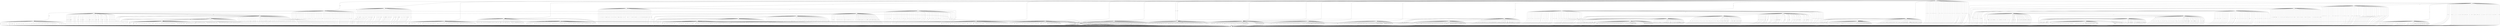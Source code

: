 digraph {
    0 [ label = "j" ]
    1 [ label = "C" ]
    2 [ label = "l" ]
    3 [ label = "`" ]
    4 [ label = "_" ]
    5 [ label = "b" ]
    6 [ label = "a" ]
    7 [ label = "B" ]
    8 [peripheries=2,  label = "A" ]
    9 [ label = "M" ]
    10 [ label = "S" ]
    11 [ label = "d" ]
    12 [ label = "T" ]
    13 [ label = "U" ]
    14 [ label = "V" ]
    15 [ label = "K" ]
    16 [ label = "J" ]
    17 [ label = "D" ]
    18 [ label = "\\" ]
    19 [ label = "[" ]
    20 [ label = "R" ]
    21 [ label = "h" ]
    22 [ label = "i" ]
    23 [ label = "E" ]
    24 [ label = "c" ]
    25 [ label = "G" ]
    26 [ label = "F" ]
    27 [ label = "^" ]
    28 [ label = "P" ]
    29 [ label = "Q" ]
    30 [ label = "H" ]
    31 [ label = "Z" ]
    32 [ label = "g" ]
    33 [ label = "e" ]
    34 [ label = "L" ]
    35 [ label = "I" ]
    36 [ label = "f" ]
    37 [ label = "Y" ]
    38 [ label = "]" ]
    39 [ label = "k" ]
    40 [ label = "X" ]
    41 [ label = "W" ]
    42 [ label = "O" ]
    43 [ label = "N" ]
    0 -> 1 [ label = "0-9" ]
    0 -> 2 [ label = "12" ]
    0 -> 2 [ label = "u" ]
    0 -> 2 [ label = "17" ]
    0 -> 2 [ label = "a-z" ]
    0 -> 2 [ label = "s" ]
    0 -> 2 [ label = "=" ]
    0 -> 2 [ label = "2" ]
    0 -> 2 [ label = "(" ]
    0 -> 2 [ label = "g" ]
    0 -> 2 [ label = "i" ]
    0 -> 2 [ label = " " ]
    0 -> 2 [ label = "{" ]
    0 -> 2 [ label = "M" ]
    0 -> 2 [ label = ";" ]
    0 -> 2 [ label = "6" ]
    0 -> 2 [ label = "h" ]
    0 -> 2 [ label = "5" ]
    0 -> 2 [ label = "f" ]
    0 -> 2 [ label = "11" ]
    0 -> 2 [ label = "16" ]
    0 -> 2 [ label = "1" ]
    0 -> 2 [ label = "}" ]
    0 -> 2 [ label = "3" ]
    0 -> 2 [ label = "." ]
    0 -> 2 [ label = "/" ]
    0 -> 2 [ label = "t" ]
    0 -> 2 [ label = "9" ]
    0 -> 2 [ label = "E" ]
    0 -> 2 [ label = "\l" ]
    0 -> 2 [ label = "A-Z" ]
    0 -> 2 [ label = "l" ]
    0 -> 2 [ label = "-" ]
    0 -> 2 [ label = "13" ]
    0 -> 2 [ label = "n" ]
    0 -> 2 [ label = ")" ]
    0 -> 2 [ label = "r" ]
    0 -> 2 [ label = "7" ]
    0 -> 2 [ label = "8" ]
    0 -> 2 [ label = "	" ]
    0 -> 2 [ label = "4" ]
    0 -> 2 [ label = "14" ]
    0 -> 2 [ label = "15" ]
    0 -> 2 [ label = "o" ]
    0 -> 2 [ label = "w" ]
    0 -> 2 [ label = "_" ]
    0 -> 2 [ label = "e" ]
    0 -> 2 [ label = "0" ]
    0 -> 2 [ label = "\"" ]
    0 -> 2 [ label = "10" ]
    1 -> 2 [ label = "o" ]
    1 -> 2 [ label = ")" ]
    1 -> 2 [ label = "2" ]
    1 -> 2 [ label = "\l" ]
    1 -> 2 [ label = "s" ]
    1 -> 2 [ label = "7" ]
    1 -> 2 [ label = "w" ]
    1 -> 2 [ label = "15" ]
    1 -> 2 [ label = "16" ]
    1 -> 2 [ label = "11" ]
    1 -> 2 [ label = "." ]
    1 -> 2 [ label = "t" ]
    1 -> 2 [ label = "i" ]
    1 -> 2 [ label = "/" ]
    1 -> 2 [ label = "8" ]
    1 -> 2 [ label = "\"" ]
    1 -> 2 [ label = "17" ]
    1 -> 2 [ label = "e" ]
    1 -> 2 [ label = "6" ]
    1 -> 2 [ label = "M" ]
    1 -> 2 [ label = "}" ]
    1 -> 2 [ label = "n" ]
    1 -> 2 [ label = "f" ]
    1 -> 2 [ label = "{" ]
    1 -> 2 [ label = "r" ]
    1 -> 2 [ label = "l" ]
    1 -> 2 [ label = "0" ]
    1 -> 2 [ label = "1" ]
    1 -> 2 [ label = "12" ]
    1 -> 2 [ label = "h" ]
    1 -> 2 [ label = "g" ]
    1 -> 2 [ label = "	" ]
    1 -> 2 [ label = "=" ]
    1 -> 2 [ label = "a-z" ]
    1 -> 2 [ label = "10" ]
    1 -> 2 [ label = "_" ]
    1 -> 2 [ label = "E" ]
    1 -> 2 [ label = ";" ]
    1 -> 2 [ label = "A-Z" ]
    1 -> 2 [ label = "14" ]
    1 -> 8 [ label = "3" ]
    1 -> 2 [ label = "u" ]
    1 -> 2 [ label = "5" ]
    1 -> 2 [ label = "(" ]
    1 -> 1 [ label = "0-9" ]
    1 -> 2 [ label = "-" ]
    1 -> 2 [ label = "13" ]
    1 -> 2 [ label = "9" ]
    1 -> 2 [ label = " " ]
    1 -> 2 [ label = "4" ]
    3 -> 2 [ label = "f" ]
    3 -> 2 [ label = "17" ]
    3 -> 2 [ label = "15" ]
    3 -> 2 [ label = "0" ]
    3 -> 2 [ label = "16" ]
    3 -> 2 [ label = " " ]
    3 -> 2 [ label = ")" ]
    3 -> 2 [ label = "g" ]
    3 -> 2 [ label = "s" ]
    3 -> 2 [ label = "-" ]
    3 -> 2 [ label = "	" ]
    3 -> 2 [ label = ";" ]
    3 -> 2 [ label = "1" ]
    3 -> 2 [ label = "M" ]
    3 -> 2 [ label = "\l" ]
    3 -> 2 [ label = "0-9" ]
    3 -> 2 [ label = "11" ]
    3 -> 2 [ label = "t" ]
    3 -> 2 [ label = "o" ]
    3 -> 2 [ label = "n" ]
    3 -> 2 [ label = "12" ]
    3 -> 2 [ label = "4" ]
    3 -> 2 [ label = "=" ]
    3 -> 2 [ label = "/" ]
    3 -> 2 [ label = "l" ]
    3 -> 2 [ label = "A-Z" ]
    3 -> 2 [ label = "i" ]
    3 -> 4 [ label = "r" ]
    3 -> 2 [ label = "_" ]
    3 -> 2 [ label = "\"" ]
    3 -> 2 [ label = "a-z" ]
    3 -> 2 [ label = "e" ]
    3 -> 2 [ label = "5" ]
    3 -> 2 [ label = "10" ]
    3 -> 2 [ label = "E" ]
    3 -> 2 [ label = "}" ]
    3 -> 2 [ label = "w" ]
    3 -> 2 [ label = "14" ]
    3 -> 2 [ label = "u" ]
    3 -> 2 [ label = "{" ]
    3 -> 2 [ label = "3" ]
    3 -> 2 [ label = "2" ]
    3 -> 2 [ label = "6" ]
    3 -> 2 [ label = "h" ]
    3 -> 2 [ label = "9" ]
    3 -> 2 [ label = "(" ]
    3 -> 2 [ label = "7" ]
    3 -> 2 [ label = "13" ]
    3 -> 2 [ label = "8" ]
    3 -> 2 [ label = "." ]
    4 -> 2 [ label = "A-Z" ]
    4 -> 2 [ label = "}" ]
    4 -> 2 [ label = "/" ]
    4 -> 2 [ label = "8" ]
    4 -> 2 [ label = "l" ]
    4 -> 2 [ label = "10" ]
    4 -> 2 [ label = "16" ]
    4 -> 2 [ label = "u" ]
    4 -> 2 [ label = " " ]
    4 -> 2 [ label = "6" ]
    4 -> 2 [ label = "." ]
    4 -> 2 [ label = "11" ]
    4 -> 27 [ label = "e" ]
    4 -> 2 [ label = "13" ]
    4 -> 2 [ label = "9" ]
    4 -> 2 [ label = "i" ]
    4 -> 2 [ label = "w" ]
    4 -> 2 [ label = "3" ]
    4 -> 2 [ label = "E" ]
    4 -> 2 [ label = "\"" ]
    4 -> 2 [ label = "0" ]
    4 -> 2 [ label = "f" ]
    4 -> 2 [ label = ")" ]
    4 -> 2 [ label = "t" ]
    4 -> 2 [ label = "1" ]
    4 -> 2 [ label = "7" ]
    4 -> 2 [ label = "=" ]
    4 -> 2 [ label = "_" ]
    4 -> 2 [ label = "12" ]
    4 -> 2 [ label = "{" ]
    4 -> 2 [ label = "5" ]
    4 -> 2 [ label = "2" ]
    4 -> 2 [ label = "(" ]
    4 -> 2 [ label = "a-z" ]
    4 -> 2 [ label = "h" ]
    4 -> 2 [ label = "s" ]
    4 -> 2 [ label = "M" ]
    4 -> 2 [ label = "n" ]
    4 -> 2 [ label = "0-9" ]
    4 -> 2 [ label = "g" ]
    4 -> 2 [ label = "o" ]
    4 -> 2 [ label = "14" ]
    4 -> 2 [ label = "15" ]
    4 -> 2 [ label = "r" ]
    4 -> 2 [ label = "17" ]
    4 -> 2 [ label = "-" ]
    4 -> 2 [ label = ";" ]
    4 -> 2 [ label = "4" ]
    4 -> 2 [ label = "\l" ]
    4 -> 2 [ label = "	" ]
    5 -> 2 [ label = "g" ]
    5 -> 2 [ label = "E" ]
    5 -> 2 [ label = "3" ]
    5 -> 2 [ label = "{" ]
    5 -> 2 [ label = "." ]
    5 -> 2 [ label = "u" ]
    5 -> 2 [ label = "\"" ]
    5 -> 2 [ label = "\l" ]
    5 -> 2 [ label = "5" ]
    5 -> 2 [ label = "2" ]
    5 -> 2 [ label = "13" ]
    5 -> 2 [ label = "9" ]
    5 -> 2 [ label = "17" ]
    5 -> 2 [ label = "7" ]
    5 -> 2 [ label = ")" ]
    5 -> 2 [ label = "}" ]
    5 -> 2 [ label = "10" ]
    5 -> 2 [ label = "0" ]
    5 -> 2 [ label = "r" ]
    5 -> 2 [ label = "M" ]
    5 -> 2 [ label = "-" ]
    5 -> 2 [ label = "_" ]
    5 -> 2 [ label = "a-z" ]
    5 -> 2 [ label = "e" ]
    5 -> 2 [ label = "6" ]
    5 -> 2 [ label = "0-9" ]
    5 -> 2 [ label = "f" ]
    5 -> 2 [ label = "16" ]
    5 -> 2 [ label = "	" ]
    5 -> 2 [ label = "=" ]
    5 -> 2 [ label = " " ]
    5 -> 2 [ label = "/" ]
    5 -> 2 [ label = "14" ]
    5 -> 2 [ label = "w" ]
    5 -> 6 [ label = "n" ]
    5 -> 2 [ label = "o" ]
    5 -> 2 [ label = "t" ]
    5 -> 2 [ label = "12" ]
    5 -> 2 [ label = "15" ]
    5 -> 2 [ label = ";" ]
    5 -> 2 [ label = "11" ]
    5 -> 2 [ label = "A-Z" ]
    5 -> 2 [ label = "i" ]
    5 -> 2 [ label = "h" ]
    5 -> 2 [ label = "s" ]
    5 -> 2 [ label = "8" ]
    5 -> 2 [ label = "l" ]
    5 -> 2 [ label = "(" ]
    5 -> 2 [ label = "4" ]
    5 -> 2 [ label = "1" ]
    6 -> 2 [ label = "/" ]
    6 -> 2 [ label = "1" ]
    6 -> 2 [ label = "h" ]
    6 -> 2 [ label = "0-9" ]
    6 -> 2 [ label = "f" ]
    6 -> 2 [ label = "A-Z" ]
    6 -> 2 [ label = "." ]
    6 -> 2 [ label = "{" ]
    6 -> 2 [ label = "-" ]
    6 -> 2 [ label = "4" ]
    6 -> 2 [ label = "5" ]
    6 -> 2 [ label = "u" ]
    6 -> 2 [ label = "11" ]
    6 -> 2 [ label = "t" ]
    6 -> 2 [ label = "14" ]
    6 -> 2 [ label = "9" ]
    6 -> 2 [ label = "=" ]
    6 -> 2 [ label = "}" ]
    6 -> 2 [ label = "e" ]
    6 -> 2 [ label = "2" ]
    6 -> 2 [ label = "i" ]
    6 -> 2 [ label = "15" ]
    6 -> 2 [ label = "r" ]
    6 -> 2 [ label = "\"" ]
    6 -> 2 [ label = "12" ]
    6 -> 2 [ label = "l" ]
    6 -> 2 [ label = "s" ]
    6 -> 2 [ label = "n" ]
    6 -> 2 [ label = "E" ]
    6 -> 2 [ label = " " ]
    6 -> 2 [ label = "7" ]
    6 -> 2 [ label = "13" ]
    6 -> 2 [ label = "(" ]
    6 -> 2 [ label = ")" ]
    6 -> 2 [ label = "17" ]
    6 -> 2 [ label = "a-z" ]
    6 -> 2 [ label = "	" ]
    6 -> 3 [ label = "o" ]
    6 -> 2 [ label = ";" ]
    6 -> 2 [ label = "0" ]
    6 -> 2 [ label = "8" ]
    6 -> 2 [ label = "g" ]
    6 -> 2 [ label = "w" ]
    6 -> 2 [ label = "M" ]
    6 -> 2 [ label = "_" ]
    6 -> 2 [ label = "16" ]
    6 -> 2 [ label = "6" ]
    6 -> 2 [ label = "\l" ]
    6 -> 2 [ label = "3" ]
    6 -> 2 [ label = "10" ]
    7 -> 2 [ label = "_" ]
    7 -> 2 [ label = "n" ]
    7 -> 2 [ label = "2" ]
    7 -> 2 [ label = "4" ]
    7 -> 2 [ label = "14" ]
    7 -> 2 [ label = "13" ]
    7 -> 2 [ label = "9" ]
    7 -> 2 [ label = "M" ]
    7 -> 2 [ label = "s" ]
    7 -> 2 [ label = "}" ]
    7 -> 2 [ label = "a-z" ]
    7 -> 2 [ label = "0" ]
    7 -> 2 [ label = "3" ]
    7 -> 2 [ label = "E" ]
    7 -> 2 [ label = "=" ]
    7 -> 8 [ label = "15" ]
    7 -> 2 [ label = "t" ]
    7 -> 2 [ label = "12" ]
    7 -> 2 [ label = "/" ]
    7 -> 2 [ label = "10" ]
    7 -> 2 [ label = "\l" ]
    7 -> 2 [ label = "f" ]
    7 -> 2 [ label = "h" ]
    7 -> 2 [ label = "7" ]
    7 -> 2 [ label = "-" ]
    7 -> 2 [ label = ";" ]
    7 -> 2 [ label = "8" ]
    7 -> 2 [ label = "(" ]
    7 -> 2 [ label = "A-Z" ]
    7 -> 2 [ label = "l" ]
    7 -> 2 [ label = "g" ]
    7 -> 2 [ label = ")" ]
    7 -> 2 [ label = "i" ]
    7 -> 2 [ label = "o" ]
    7 -> 2 [ label = "1" ]
    7 -> 2 [ label = "11" ]
    7 -> 2 [ label = "w" ]
    7 -> 2 [ label = "17" ]
    7 -> 2 [ label = "0-9" ]
    7 -> 2 [ label = "\"" ]
    7 -> 2 [ label = "16" ]
    7 -> 2 [ label = " " ]
    7 -> 2 [ label = "6" ]
    7 -> 2 [ label = "r" ]
    7 -> 2 [ label = "5" ]
    7 -> 2 [ label = "	" ]
    7 -> 2 [ label = "u" ]
    7 -> 2 [ label = "." ]
    7 -> 2 [ label = "e" ]
    7 -> 2 [ label = "{" ]
    8 -> 2 [ label = ")" ]
    8 -> 2 [ label = "4" ]
    8 -> 2 [ label = "-" ]
    8 -> 2 [ label = "1" ]
    8 -> 2 [ label = "n" ]
    8 -> 2 [ label = "\l" ]
    8 -> 2 [ label = "w" ]
    8 -> 2 [ label = "9" ]
    8 -> 2 [ label = "." ]
    8 -> 2 [ label = "i" ]
    8 -> 2 [ label = "10" ]
    8 -> 2 [ label = "11" ]
    8 -> 2 [ label = ";" ]
    8 -> 2 [ label = "_" ]
    8 -> 2 [ label = "17" ]
    8 -> 2 [ label = "0-9" ]
    8 -> 2 [ label = "14" ]
    8 -> 2 [ label = "o" ]
    8 -> 2 [ label = "=" ]
    8 -> 2 [ label = "t" ]
    8 -> 2 [ label = "5" ]
    8 -> 2 [ label = "u" ]
    8 -> 2 [ label = "6" ]
    8 -> 2 [ label = "l" ]
    8 -> 2 [ label = "E" ]
    8 -> 2 [ label = "15" ]
    8 -> 2 [ label = "0" ]
    8 -> 2 [ label = "s" ]
    8 -> 2 [ label = "r" ]
    8 -> 2 [ label = " " ]
    8 -> 2 [ label = "h" ]
    8 -> 2 [ label = "(" ]
    8 -> 2 [ label = "\"" ]
    8 -> 2 [ label = "f" ]
    8 -> 2 [ label = "7" ]
    8 -> 2 [ label = "8" ]
    8 -> 2 [ label = "/" ]
    8 -> 2 [ label = "2" ]
    8 -> 2 [ label = "g" ]
    8 -> 2 [ label = "	" ]
    8 -> 2 [ label = "{" ]
    8 -> 2 [ label = "a-z" ]
    8 -> 2 [ label = "}" ]
    8 -> 2 [ label = "M" ]
    8 -> 2 [ label = "16" ]
    8 -> 2 [ label = "e" ]
    8 -> 2 [ label = "3" ]
    8 -> 2 [ label = "12" ]
    8 -> 2 [ label = "A-Z" ]
    8 -> 2 [ label = "13" ]
    9 -> 2 [ label = "(" ]
    9 -> 2 [ label = "6" ]
    9 -> 2 [ label = "0-9" ]
    9 -> 2 [ label = "7" ]
    9 -> 2 [ label = "_" ]
    9 -> 2 [ label = "15" ]
    9 -> 2 [ label = "." ]
    9 -> 2 [ label = "/" ]
    9 -> 2 [ label = "-" ]
    9 -> 2 [ label = "E" ]
    9 -> 2 [ label = "e" ]
    9 -> 2 [ label = "\l" ]
    9 -> 2 [ label = "16" ]
    9 -> 2 [ label = "5" ]
    9 -> 2 [ label = "\"" ]
    9 -> 2 [ label = "A-Z" ]
    9 -> 2 [ label = "17" ]
    9 -> 2 [ label = "a-z" ]
    9 -> 2 [ label = "h" ]
    9 -> 2 [ label = "g" ]
    9 -> 2 [ label = "13" ]
    9 -> 2 [ label = ";" ]
    9 -> 2 [ label = "M" ]
    9 -> 2 [ label = "t" ]
    9 -> 2 [ label = "10" ]
    9 -> 2 [ label = "8" ]
    9 -> 2 [ label = "f" ]
    9 -> 2 [ label = ")" ]
    9 -> 2 [ label = "	" ]
    9 -> 2 [ label = "=" ]
    9 -> 2 [ label = "14" ]
    9 -> 2 [ label = "r" ]
    9 -> 2 [ label = "s" ]
    9 -> 2 [ label = "12" ]
    9 -> 2 [ label = "}" ]
    9 -> 2 [ label = "0" ]
    9 -> 2 [ label = "i" ]
    9 -> 8 [ label = "1" ]
    9 -> 2 [ label = "u" ]
    9 -> 2 [ label = "11" ]
    9 -> 2 [ label = "{" ]
    9 -> 2 [ label = "l" ]
    9 -> 2 [ label = " " ]
    9 -> 2 [ label = "w" ]
    9 -> 2 [ label = "9" ]
    9 -> 2 [ label = "n" ]
    9 -> 2 [ label = "3" ]
    9 -> 2 [ label = "2" ]
    9 -> 2 [ label = "4" ]
    9 -> 2 [ label = "o" ]
    10 -> 2 [ label = "\l" ]
    10 -> 2 [ label = "A-Z" ]
    10 -> 2 [ label = ")" ]
    10 -> 2 [ label = "_" ]
    10 -> 2 [ label = "0" ]
    10 -> 2 [ label = "9" ]
    10 -> 2 [ label = "l" ]
    10 -> 2 [ label = "n" ]
    10 -> 2 [ label = "=" ]
    10 -> 2 [ label = "10" ]
    10 -> 2 [ label = "0-9" ]
    10 -> 2 [ label = "2" ]
    10 -> 2 [ label = "1" ]
    10 -> 2 [ label = "13" ]
    10 -> 2 [ label = "12" ]
    10 -> 2 [ label = " " ]
    10 -> 2 [ label = "g" ]
    10 -> 2 [ label = "f" ]
    10 -> 2 [ label = "{" ]
    10 -> 2 [ label = "14" ]
    10 -> 2 [ label = "-" ]
    10 -> 2 [ label = "i" ]
    10 -> 2 [ label = "}" ]
    10 -> 8 [ label = "4" ]
    10 -> 2 [ label = "o" ]
    10 -> 2 [ label = "M" ]
    10 -> 2 [ label = "17" ]
    10 -> 2 [ label = "a-z" ]
    10 -> 2 [ label = "s" ]
    10 -> 2 [ label = "5" ]
    10 -> 2 [ label = "(" ]
    10 -> 2 [ label = "7" ]
    10 -> 2 [ label = "6" ]
    10 -> 2 [ label = "11" ]
    10 -> 2 [ label = "w" ]
    10 -> 2 [ label = "." ]
    10 -> 2 [ label = "	" ]
    10 -> 2 [ label = "3" ]
    10 -> 2 [ label = "u" ]
    10 -> 2 [ label = "8" ]
    10 -> 2 [ label = "\"" ]
    10 -> 2 [ label = "/" ]
    10 -> 2 [ label = "16" ]
    10 -> 2 [ label = "h" ]
    10 -> 2 [ label = "t" ]
    10 -> 2 [ label = "e" ]
    10 -> 2 [ label = ";" ]
    10 -> 2 [ label = "E" ]
    10 -> 2 [ label = "r" ]
    10 -> 2 [ label = "15" ]
    11 -> 2 [ label = "}" ]
    11 -> 2 [ label = "t" ]
    11 -> 2 [ label = "g" ]
    11 -> 2 [ label = "11" ]
    11 -> 2 [ label = "w" ]
    11 -> 2 [ label = "4" ]
    11 -> 2 [ label = ";" ]
    11 -> 2 [ label = "9" ]
    11 -> 2 [ label = "-" ]
    11 -> 2 [ label = "8" ]
    11 -> 2 [ label = "17" ]
    11 -> 2 [ label = "u" ]
    11 -> 2 [ label = "5" ]
    11 -> 2 [ label = "14" ]
    11 -> 2 [ label = "15" ]
    11 -> 2 [ label = "h" ]
    11 -> 2 [ label = "s" ]
    11 -> 2 [ label = "=" ]
    11 -> 11 [ label = "A-Z" ]
    11 -> 2 [ label = "0" ]
    11 -> 2 [ label = "i" ]
    11 -> 11 [ label = "a-z" ]
    11 -> 2 [ label = "10" ]
    11 -> 2 [ label = "l" ]
    11 -> 9 [ label = "\"" ]
    11 -> 2 [ label = "e" ]
    11 -> 2 [ label = "/" ]
    11 -> 2 [ label = "M" ]
    11 -> 2 [ label = "r" ]
    11 -> 2 [ label = "." ]
    11 -> 2 [ label = "6" ]
    11 -> 2 [ label = "1" ]
    11 -> 2 [ label = "12" ]
    11 -> 2 [ label = "\l" ]
    11 -> 2 [ label = "3" ]
    11 -> 2 [ label = "_" ]
    11 -> 2 [ label = ")" ]
    11 -> 2 [ label = "	" ]
    11 -> 2 [ label = "(" ]
    11 -> 2 [ label = "7" ]
    11 -> 2 [ label = "2" ]
    11 -> 2 [ label = " " ]
    11 -> 2 [ label = "13" ]
    11 -> 2 [ label = "0-9" ]
    11 -> 2 [ label = "E" ]
    11 -> 2 [ label = "o" ]
    11 -> 2 [ label = "n" ]
    11 -> 2 [ label = "f" ]
    11 -> 2 [ label = "{" ]
    11 -> 2 [ label = "16" ]
    12 -> 2 [ label = "i" ]
    12 -> 2 [ label = "." ]
    12 -> 2 [ label = "E" ]
    12 -> 2 [ label = "5" ]
    12 -> 2 [ label = " " ]
    12 -> 2 [ label = "7" ]
    12 -> 2 [ label = ")" ]
    12 -> 2 [ label = "0-9" ]
    12 -> 2 [ label = "	" ]
    12 -> 2 [ label = "4" ]
    12 -> 2 [ label = "=" ]
    12 -> 2 [ label = "s" ]
    12 -> 2 [ label = ";" ]
    12 -> 2 [ label = "3" ]
    12 -> 2 [ label = "15" ]
    12 -> 2 [ label = "0" ]
    12 -> 2 [ label = "2" ]
    12 -> 2 [ label = "r" ]
    12 -> 2 [ label = "g" ]
    12 -> 2 [ label = "/" ]
    12 -> 2 [ label = "11" ]
    12 -> 2 [ label = "10" ]
    12 -> 2 [ label = "w" ]
    12 -> 2 [ label = "l" ]
    12 -> 2 [ label = "6" ]
    12 -> 2 [ label = "f" ]
    12 -> 2 [ label = "16" ]
    12 -> 2 [ label = "17" ]
    12 -> 2 [ label = "_" ]
    12 -> 2 [ label = "h" ]
    12 -> 2 [ label = "-" ]
    12 -> 2 [ label = "e" ]
    12 -> 2 [ label = "12" ]
    12 -> 2 [ label = "\l" ]
    12 -> 2 [ label = "t" ]
    12 -> 2 [ label = "M" ]
    12 -> 2 [ label = "13" ]
    12 -> 2 [ label = "}" ]
    12 -> 2 [ label = "8" ]
    12 -> 2 [ label = "u" ]
    12 -> 2 [ label = "n" ]
    12 -> 2 [ label = "A-Z" ]
    12 -> 2 [ label = "9" ]
    12 -> 2 [ label = "1" ]
    12 -> 2 [ label = "a-z" ]
    12 -> 8 [ label = "14" ]
    12 -> 2 [ label = "\"" ]
    12 -> 2 [ label = "{" ]
    12 -> 2 [ label = "(" ]
    12 -> 2 [ label = "o" ]
    13 -> 2 [ label = "4" ]
    13 -> 2 [ label = "12" ]
    13 -> 2 [ label = "/" ]
    13 -> 2 [ label = "	" ]
    13 -> 2 [ label = "9" ]
    13 -> 2 [ label = "g" ]
    13 -> 2 [ label = "t" ]
    13 -> 2 [ label = "r" ]
    13 -> 2 [ label = "i" ]
    13 -> 2 [ label = "16" ]
    13 -> 2 [ label = "e" ]
    13 -> 2 [ label = "1" ]
    13 -> 2 [ label = "_" ]
    13 -> 2 [ label = "8" ]
    13 -> 2 [ label = "}" ]
    13 -> 2 [ label = "-" ]
    13 -> 2 [ label = "E" ]
    13 -> 2 [ label = "\l" ]
    13 -> 2 [ label = "=" ]
    13 -> 2 [ label = "0-9" ]
    13 -> 2 [ label = "f" ]
    13 -> 2 [ label = " " ]
    13 -> 2 [ label = "M" ]
    13 -> 2 [ label = ";" ]
    13 -> 2 [ label = "3" ]
    13 -> 2 [ label = "\"" ]
    13 -> 2 [ label = "{" ]
    13 -> 2 [ label = "s" ]
    13 -> 2 [ label = "n" ]
    13 -> 2 [ label = "7" ]
    13 -> 2 [ label = "A-Z" ]
    13 -> 2 [ label = "15" ]
    13 -> 2 [ label = "h" ]
    13 -> 2 [ label = "l" ]
    13 -> 2 [ label = "(" ]
    13 -> 2 [ label = "." ]
    13 -> 2 [ label = "6" ]
    13 -> 2 [ label = "a-z" ]
    13 -> 2 [ label = "13" ]
    13 -> 2 [ label = "14" ]
    13 -> 2 [ label = "o" ]
    13 -> 2 [ label = ")" ]
    13 -> 2 [ label = "5" ]
    13 -> 2 [ label = "0" ]
    13 -> 2 [ label = "u" ]
    13 -> 2 [ label = "10" ]
    13 -> 2 [ label = "w" ]
    13 -> 2 [ label = "2" ]
    13 -> 2 [ label = "17" ]
    13 -> 8 [ label = "11" ]
    14 -> 2 [ label = "n" ]
    14 -> 2 [ label = "13" ]
    14 -> 15 [ label = "}" ]
    14 -> 2 [ label = "t" ]
    14 -> 2 [ label = "17" ]
    14 -> 2 [ label = "12" ]
    14 -> 16 [ label = "A-Z" ]
    14 -> 17 [ label = " " ]
    14 -> 2 [ label = "10" ]
    14 -> 2 [ label = "g" ]
    14 -> 18 [ label = "-" ]
    14 -> 2 [ label = "1" ]
    14 -> 2 [ label = "." ]
    14 -> 17 [ label = "s" ]
    14 -> 2 [ label = "E" ]
    14 -> 2 [ label = "e" ]
    14 -> 2 [ label = "M" ]
    14 -> 2 [ label = "l" ]
    14 -> 2 [ label = "f" ]
    14 -> 19 [ label = "r" ]
    14 -> 2 [ label = "2" ]
    14 -> 2 [ label = "h" ]
    14 -> 7 [ label = ";" ]
    14 -> 20 [ label = "(" ]
    14 -> 2 [ label = "0" ]
    14 -> 12 [ label = ")" ]
    14 -> 2 [ label = "8" ]
    14 -> 17 [ label = "	" ]
    14 -> 2 [ label = "4" ]
    14 -> 2 [ label = "11" ]
    14 -> 21 [ label = "w" ]
    14 -> 11 [ label = "\"" ]
    14 -> 22 [ label = "/" ]
    14 -> 23 [ label = "\l" ]
    14 -> 2 [ label = "3" ]
    14 -> 2 [ label = "_" ]
    14 -> 24 [ label = "i" ]
    14 -> 2 [ label = "9" ]
    14 -> 2 [ label = "6" ]
    14 -> 2 [ label = "5" ]
    14 -> 2 [ label = "7" ]
    14 -> 2 [ label = "15" ]
    14 -> 16 [ label = "a-z" ]
    14 -> 2 [ label = "o" ]
    14 -> 25 [ label = "0-9" ]
    14 -> 2 [ label = "14" ]
    14 -> 2 [ label = "16" ]
    14 -> 13 [ label = "{" ]
    14 -> 26 [ label = "=" ]
    14 -> 2 [ label = "u" ]
    15 -> 2 [ label = "7" ]
    15 -> 2 [ label = "o" ]
    15 -> 8 [ label = "12" ]
    15 -> 2 [ label = "w" ]
    15 -> 2 [ label = "\l" ]
    15 -> 2 [ label = "e" ]
    15 -> 2 [ label = "A-Z" ]
    15 -> 2 [ label = "h" ]
    15 -> 2 [ label = "/" ]
    15 -> 2 [ label = "n" ]
    15 -> 2 [ label = "a-z" ]
    15 -> 2 [ label = "r" ]
    15 -> 2 [ label = "t" ]
    15 -> 2 [ label = "0-9" ]
    15 -> 2 [ label = "}" ]
    15 -> 2 [ label = "\"" ]
    15 -> 2 [ label = "f" ]
    15 -> 2 [ label = "=" ]
    15 -> 2 [ label = "8" ]
    15 -> 2 [ label = "	" ]
    15 -> 2 [ label = "i" ]
    15 -> 2 [ label = "2" ]
    15 -> 2 [ label = "1" ]
    15 -> 2 [ label = "(" ]
    15 -> 2 [ label = "4" ]
    15 -> 2 [ label = "u" ]
    15 -> 2 [ label = "M" ]
    15 -> 2 [ label = "." ]
    15 -> 2 [ label = "17" ]
    15 -> 2 [ label = "s" ]
    15 -> 2 [ label = "9" ]
    15 -> 2 [ label = "10" ]
    15 -> 2 [ label = "13" ]
    15 -> 2 [ label = "E" ]
    15 -> 2 [ label = ";" ]
    15 -> 2 [ label = "16" ]
    15 -> 2 [ label = ")" ]
    15 -> 2 [ label = "11" ]
    15 -> 2 [ label = "g" ]
    15 -> 2 [ label = "0" ]
    15 -> 2 [ label = "15" ]
    15 -> 2 [ label = "6" ]
    15 -> 2 [ label = "{" ]
    15 -> 2 [ label = "3" ]
    15 -> 2 [ label = " " ]
    15 -> 2 [ label = "14" ]
    15 -> 2 [ label = "l" ]
    15 -> 2 [ label = "5" ]
    15 -> 2 [ label = "_" ]
    15 -> 2 [ label = "-" ]
    16 -> 2 [ label = "\l" ]
    16 -> 2 [ label = "13" ]
    16 -> 8 [ label = "16" ]
    16 -> 2 [ label = "3" ]
    16 -> 16 [ label = "A-Z" ]
    16 -> 2 [ label = "	" ]
    16 -> 2 [ label = "f" ]
    16 -> 2 [ label = "=" ]
    16 -> 2 [ label = "n" ]
    16 -> 2 [ label = "4" ]
    16 -> 2 [ label = "-" ]
    16 -> 2 [ label = "i" ]
    16 -> 2 [ label = "15" ]
    16 -> 2 [ label = "12" ]
    16 -> 2 [ label = "o" ]
    16 -> 2 [ label = "E" ]
    16 -> 2 [ label = "w" ]
    16 -> 2 [ label = ";" ]
    16 -> 2 [ label = "s" ]
    16 -> 2 [ label = "/" ]
    16 -> 2 [ label = "10" ]
    16 -> 2 [ label = "8" ]
    16 -> 2 [ label = "r" ]
    16 -> 2 [ label = "9" ]
    16 -> 16 [ label = "0-9" ]
    16 -> 2 [ label = "(" ]
    16 -> 2 [ label = "6" ]
    16 -> 2 [ label = ")" ]
    16 -> 2 [ label = "1" ]
    16 -> 2 [ label = "0" ]
    16 -> 2 [ label = "17" ]
    16 -> 2 [ label = "5" ]
    16 -> 2 [ label = "2" ]
    16 -> 2 [ label = "\"" ]
    16 -> 2 [ label = "h" ]
    16 -> 2 [ label = "11" ]
    16 -> 2 [ label = "." ]
    16 -> 2 [ label = "}" ]
    16 -> 16 [ label = "_" ]
    16 -> 2 [ label = "g" ]
    16 -> 2 [ label = "14" ]
    16 -> 2 [ label = " " ]
    16 -> 16 [ label = "a-z" ]
    16 -> 2 [ label = "{" ]
    16 -> 2 [ label = "u" ]
    16 -> 2 [ label = "l" ]
    16 -> 2 [ label = "M" ]
    16 -> 2 [ label = "e" ]
    16 -> 2 [ label = "t" ]
    16 -> 2 [ label = "7" ]
    17 -> 2 [ label = "i" ]
    17 -> 2 [ label = "w" ]
    17 -> 2 [ label = "3" ]
    17 -> 2 [ label = "7" ]
    17 -> 2 [ label = "16" ]
    17 -> 2 [ label = "15" ]
    17 -> 2 [ label = "A-Z" ]
    17 -> 2 [ label = "2" ]
    17 -> 2 [ label = "4" ]
    17 -> 2 [ label = "11" ]
    17 -> 2 [ label = "\l" ]
    17 -> 8 [ label = "17" ]
    17 -> 17 [ label = "s" ]
    17 -> 2 [ label = "10" ]
    17 -> 2 [ label = "0" ]
    17 -> 2 [ label = "8" ]
    17 -> 2 [ label = "E" ]
    17 -> 2 [ label = "n" ]
    17 -> 2 [ label = "\"" ]
    17 -> 2 [ label = "u" ]
    17 -> 2 [ label = "f" ]
    17 -> 2 [ label = ")" ]
    17 -> 2 [ label = "o" ]
    17 -> 2 [ label = ";" ]
    17 -> 2 [ label = "9" ]
    17 -> 2 [ label = "0-9" ]
    17 -> 2 [ label = "{" ]
    17 -> 2 [ label = "/" ]
    17 -> 2 [ label = "t" ]
    17 -> 2 [ label = "l" ]
    17 -> 2 [ label = "h" ]
    17 -> 17 [ label = "	" ]
    17 -> 2 [ label = "6" ]
    17 -> 2 [ label = "M" ]
    17 -> 2 [ label = "r" ]
    17 -> 2 [ label = "(" ]
    17 -> 2 [ label = "14" ]
    17 -> 2 [ label = "5" ]
    17 -> 2 [ label = "g" ]
    17 -> 2 [ label = "1" ]
    17 -> 2 [ label = "-" ]
    17 -> 2 [ label = "}" ]
    17 -> 2 [ label = "a-z" ]
    17 -> 2 [ label = "13" ]
    17 -> 2 [ label = "." ]
    17 -> 17 [ label = " " ]
    17 -> 2 [ label = "=" ]
    17 -> 2 [ label = "_" ]
    17 -> 2 [ label = "e" ]
    17 -> 2 [ label = "12" ]
    18 -> 2 [ label = "E" ]
    18 -> 2 [ label = "." ]
    18 -> 2 [ label = "16" ]
    18 -> 2 [ label = "0" ]
    18 -> 2 [ label = "-" ]
    18 -> 2 [ label = "=" ]
    18 -> 2 [ label = "_" ]
    18 -> 2 [ label = "{" ]
    18 -> 2 [ label = "e" ]
    18 -> 2 [ label = " " ]
    18 -> 2 [ label = "6" ]
    18 -> 2 [ label = "g" ]
    18 -> 2 [ label = "w" ]
    18 -> 2 [ label = "8" ]
    18 -> 2 [ label = "	" ]
    18 -> 2 [ label = "o" ]
    18 -> 2 [ label = "l" ]
    18 -> 2 [ label = "i" ]
    18 -> 2 [ label = "n" ]
    18 -> 2 [ label = "3" ]
    18 -> 2 [ label = "\"" ]
    18 -> 2 [ label = "15" ]
    18 -> 2 [ label = ")" ]
    18 -> 2 [ label = "h" ]
    18 -> 2 [ label = "2" ]
    18 -> 2 [ label = "M" ]
    18 -> 2 [ label = "10" ]
    18 -> 2 [ label = ";" ]
    18 -> 2 [ label = "14" ]
    18 -> 2 [ label = "17" ]
    18 -> 2 [ label = "11" ]
    18 -> 2 [ label = "}" ]
    18 -> 25 [ label = "0-9" ]
    18 -> 2 [ label = "\l" ]
    18 -> 2 [ label = "13" ]
    18 -> 2 [ label = "12" ]
    18 -> 2 [ label = "1" ]
    18 -> 2 [ label = "f" ]
    18 -> 2 [ label = "A-Z" ]
    18 -> 2 [ label = "7" ]
    18 -> 2 [ label = "u" ]
    18 -> 2 [ label = "r" ]
    18 -> 2 [ label = "t" ]
    18 -> 2 [ label = "5" ]
    18 -> 2 [ label = "(" ]
    18 -> 2 [ label = "9" ]
    18 -> 2 [ label = "a-z" ]
    18 -> 2 [ label = "s" ]
    18 -> 2 [ label = "/" ]
    18 -> 2 [ label = "4" ]
    19 -> 31 [ label = "e" ]
    19 -> 2 [ label = "h" ]
    19 -> 2 [ label = " " ]
    19 -> 2 [ label = "." ]
    19 -> 2 [ label = "(" ]
    19 -> 2 [ label = "u" ]
    19 -> 2 [ label = "=" ]
    19 -> 2 [ label = "\"" ]
    19 -> 2 [ label = "}" ]
    19 -> 2 [ label = "0-9" ]
    19 -> 2 [ label = "2" ]
    19 -> 2 [ label = "g" ]
    19 -> 2 [ label = "4" ]
    19 -> 2 [ label = ";" ]
    19 -> 2 [ label = "6" ]
    19 -> 2 [ label = "n" ]
    19 -> 2 [ label = "f" ]
    19 -> 2 [ label = "E" ]
    19 -> 2 [ label = "1" ]
    19 -> 2 [ label = "7" ]
    19 -> 2 [ label = "A-Z" ]
    19 -> 2 [ label = "s" ]
    19 -> 2 [ label = "a-z" ]
    19 -> 2 [ label = "r" ]
    19 -> 2 [ label = "t" ]
    19 -> 2 [ label = "3" ]
    19 -> 2 [ label = ")" ]
    19 -> 2 [ label = "	" ]
    19 -> 2 [ label = "14" ]
    19 -> 2 [ label = "i" ]
    19 -> 2 [ label = "/" ]
    19 -> 2 [ label = "\l" ]
    19 -> 2 [ label = "12" ]
    19 -> 2 [ label = "9" ]
    19 -> 2 [ label = "w" ]
    19 -> 2 [ label = "16" ]
    19 -> 2 [ label = "8" ]
    19 -> 2 [ label = "-" ]
    19 -> 2 [ label = "_" ]
    19 -> 2 [ label = "l" ]
    19 -> 2 [ label = "o" ]
    19 -> 2 [ label = "0" ]
    19 -> 2 [ label = "13" ]
    19 -> 2 [ label = "M" ]
    19 -> 2 [ label = "11" ]
    19 -> 2 [ label = "10" ]
    19 -> 2 [ label = "5" ]
    19 -> 2 [ label = "17" ]
    19 -> 2 [ label = "{" ]
    19 -> 2 [ label = "15" ]
    20 -> 8 [ label = "13" ]
    20 -> 2 [ label = "8" ]
    20 -> 2 [ label = "\"" ]
    20 -> 2 [ label = "15" ]
    20 -> 2 [ label = "." ]
    20 -> 2 [ label = "0" ]
    20 -> 2 [ label = "s" ]
    20 -> 2 [ label = "/" ]
    20 -> 2 [ label = "6" ]
    20 -> 2 [ label = "u" ]
    20 -> 2 [ label = "-" ]
    20 -> 2 [ label = "e" ]
    20 -> 2 [ label = "2" ]
    20 -> 2 [ label = "17" ]
    20 -> 2 [ label = "_" ]
    20 -> 2 [ label = "M" ]
    20 -> 2 [ label = "9" ]
    20 -> 2 [ label = "5" ]
    20 -> 2 [ label = "f" ]
    20 -> 2 [ label = "g" ]
    20 -> 2 [ label = "	" ]
    20 -> 2 [ label = " " ]
    20 -> 2 [ label = "=" ]
    20 -> 2 [ label = ";" ]
    20 -> 2 [ label = "10" ]
    20 -> 2 [ label = "4" ]
    20 -> 2 [ label = "n" ]
    20 -> 2 [ label = "i" ]
    20 -> 2 [ label = "o" ]
    20 -> 2 [ label = "11" ]
    20 -> 2 [ label = "E" ]
    20 -> 2 [ label = "A-Z" ]
    20 -> 2 [ label = "(" ]
    20 -> 2 [ label = "{" ]
    20 -> 2 [ label = "}" ]
    20 -> 2 [ label = "12" ]
    20 -> 2 [ label = "0-9" ]
    20 -> 2 [ label = "\l" ]
    20 -> 2 [ label = "t" ]
    20 -> 2 [ label = "w" ]
    20 -> 2 [ label = "a-z" ]
    20 -> 2 [ label = "l" ]
    20 -> 2 [ label = "r" ]
    20 -> 2 [ label = "7" ]
    20 -> 2 [ label = "16" ]
    20 -> 2 [ label = "1" ]
    20 -> 2 [ label = "14" ]
    20 -> 2 [ label = "3" ]
    20 -> 2 [ label = "h" ]
    20 -> 2 [ label = ")" ]
    21 -> 2 [ label = "{" ]
    21 -> 2 [ label = "E" ]
    21 -> 2 [ label = "16" ]
    21 -> 2 [ label = "M" ]
    21 -> 2 [ label = "6" ]
    21 -> 2 [ label = "4" ]
    21 -> 2 [ label = "w" ]
    21 -> 2 [ label = "-" ]
    21 -> 2 [ label = "o" ]
    21 -> 2 [ label = "/" ]
    21 -> 2 [ label = "3" ]
    21 -> 2 [ label = "}" ]
    21 -> 2 [ label = "f" ]
    21 -> 2 [ label = "12" ]
    21 -> 2 [ label = "1" ]
    21 -> 2 [ label = "0" ]
    21 -> 2 [ label = "n" ]
    21 -> 2 [ label = "8" ]
    21 -> 2 [ label = "5" ]
    21 -> 2 [ label = "\l" ]
    21 -> 2 [ label = "i" ]
    21 -> 2 [ label = "11" ]
    21 -> 2 [ label = "7" ]
    21 -> 2 [ label = "." ]
    21 -> 2 [ label = "s" ]
    21 -> 2 [ label = "	" ]
    21 -> 2 [ label = "l" ]
    21 -> 2 [ label = ";" ]
    21 -> 2 [ label = "a-z" ]
    21 -> 2 [ label = "10" ]
    21 -> 2 [ label = "15" ]
    21 -> 2 [ label = " " ]
    21 -> 2 [ label = "e" ]
    21 -> 2 [ label = "r" ]
    21 -> 32 [ label = "h" ]
    21 -> 2 [ label = "17" ]
    21 -> 2 [ label = ")" ]
    21 -> 2 [ label = "14" ]
    21 -> 2 [ label = "9" ]
    21 -> 2 [ label = "_" ]
    21 -> 2 [ label = "0-9" ]
    21 -> 2 [ label = "=" ]
    21 -> 2 [ label = "u" ]
    21 -> 2 [ label = "t" ]
    21 -> 2 [ label = "2" ]
    21 -> 2 [ label = "\"" ]
    21 -> 2 [ label = "A-Z" ]
    21 -> 2 [ label = "(" ]
    21 -> 2 [ label = "g" ]
    21 -> 2 [ label = "13" ]
    22 -> 2 [ label = "}" ]
    22 -> 2 [ label = "_" ]
    22 -> 2 [ label = ";" ]
    22 -> 2 [ label = "a-z" ]
    22 -> 2 [ label = "l" ]
    22 -> 2 [ label = "5" ]
    22 -> 2 [ label = "n" ]
    22 -> 2 [ label = "2" ]
    22 -> 2 [ label = "14" ]
    22 -> 2 [ label = "(" ]
    22 -> 35 [ label = "/" ]
    22 -> 2 [ label = "M" ]
    22 -> 2 [ label = "7" ]
    22 -> 2 [ label = "13" ]
    22 -> 2 [ label = "u" ]
    22 -> 2 [ label = "g" ]
    22 -> 2 [ label = "11" ]
    22 -> 2 [ label = "w" ]
    22 -> 2 [ label = "4" ]
    22 -> 2 [ label = "h" ]
    22 -> 2 [ label = "12" ]
    22 -> 2 [ label = "f" ]
    22 -> 2 [ label = "{" ]
    22 -> 2 [ label = " " ]
    22 -> 2 [ label = "10" ]
    22 -> 2 [ label = "0-9" ]
    22 -> 2 [ label = "A-Z" ]
    22 -> 2 [ label = "\"" ]
    22 -> 2 [ label = "17" ]
    22 -> 2 [ label = "s" ]
    22 -> 2 [ label = "8" ]
    22 -> 2 [ label = "-" ]
    22 -> 2 [ label = "e" ]
    22 -> 2 [ label = "6" ]
    22 -> 2 [ label = "3" ]
    22 -> 2 [ label = "\l" ]
    22 -> 2 [ label = ")" ]
    22 -> 2 [ label = "i" ]
    22 -> 2 [ label = "=" ]
    22 -> 2 [ label = "o" ]
    22 -> 2 [ label = "16" ]
    22 -> 2 [ label = "	" ]
    22 -> 2 [ label = "9" ]
    22 -> 2 [ label = "E" ]
    22 -> 2 [ label = "0" ]
    22 -> 2 [ label = "1" ]
    22 -> 2 [ label = "15" ]
    22 -> 2 [ label = "t" ]
    22 -> 2 [ label = "." ]
    22 -> 2 [ label = "r" ]
    23 -> 2 [ label = "}" ]
    23 -> 2 [ label = "g" ]
    23 -> 2 [ label = "14" ]
    23 -> 2 [ label = "13" ]
    23 -> 2 [ label = "i" ]
    23 -> 2 [ label = "a-z" ]
    23 -> 2 [ label = "\"" ]
    23 -> 2 [ label = "=" ]
    23 -> 2 [ label = "l" ]
    23 -> 2 [ label = "o" ]
    23 -> 2 [ label = "E" ]
    23 -> 2 [ label = "9" ]
    23 -> 2 [ label = " " ]
    23 -> 2 [ label = "M" ]
    23 -> 2 [ label = "0" ]
    23 -> 2 [ label = "7" ]
    23 -> 2 [ label = "e" ]
    23 -> 2 [ label = "r" ]
    23 -> 2 [ label = "2" ]
    23 -> 2 [ label = "h" ]
    23 -> 2 [ label = "5" ]
    23 -> 2 [ label = "0-9" ]
    23 -> 2 [ label = "	" ]
    23 -> 2 [ label = "1" ]
    23 -> 2 [ label = "6" ]
    23 -> 2 [ label = "8" ]
    23 -> 2 [ label = "16" ]
    23 -> 2 [ label = "f" ]
    23 -> 2 [ label = "/" ]
    23 -> 2 [ label = "12" ]
    23 -> 2 [ label = "(" ]
    23 -> 2 [ label = ")" ]
    23 -> 2 [ label = "3" ]
    23 -> 2 [ label = "s" ]
    23 -> 2 [ label = ";" ]
    23 -> 2 [ label = "4" ]
    23 -> 2 [ label = "t" ]
    23 -> 2 [ label = "A-Z" ]
    23 -> 2 [ label = "." ]
    23 -> 23 [ label = "\l" ]
    23 -> 2 [ label = "w" ]
    23 -> 2 [ label = "n" ]
    23 -> 2 [ label = "10" ]
    23 -> 2 [ label = "-" ]
    23 -> 2 [ label = "11" ]
    23 -> 2 [ label = "u" ]
    23 -> 2 [ label = "{" ]
    23 -> 8 [ label = "17" ]
    23 -> 2 [ label = "_" ]
    23 -> 2 [ label = "15" ]
    24 -> 2 [ label = "17" ]
    24 -> 2 [ label = "M" ]
    24 -> 2 [ label = "	" ]
    24 -> 2 [ label = "12" ]
    24 -> 2 [ label = "=" ]
    24 -> 2 [ label = "/" ]
    24 -> 2 [ label = "_" ]
    24 -> 2 [ label = "}" ]
    24 -> 2 [ label = "-" ]
    24 -> 2 [ label = "l" ]
    24 -> 2 [ label = "n" ]
    24 -> 2 [ label = "h" ]
    24 -> 2 [ label = "r" ]
    24 -> 2 [ label = "10" ]
    24 -> 2 [ label = "1" ]
    24 -> 2 [ label = "13" ]
    24 -> 2 [ label = "8" ]
    24 -> 2 [ label = "15" ]
    24 -> 2 [ label = " " ]
    24 -> 2 [ label = "u" ]
    24 -> 2 [ label = "\l" ]
    24 -> 2 [ label = "a-z" ]
    24 -> 2 [ label = "t" ]
    24 -> 2 [ label = "5" ]
    24 -> 2 [ label = "A-Z" ]
    24 -> 2 [ label = "." ]
    24 -> 2 [ label = "0-9" ]
    24 -> 5 [ label = "g" ]
    24 -> 2 [ label = "w" ]
    24 -> 2 [ label = "9" ]
    24 -> 2 [ label = "\"" ]
    24 -> 2 [ label = "s" ]
    24 -> 2 [ label = "e" ]
    24 -> 2 [ label = "14" ]
    24 -> 2 [ label = ")" ]
    24 -> 2 [ label = "0" ]
    24 -> 2 [ label = "{" ]
    24 -> 2 [ label = "i" ]
    24 -> 2 [ label = "2" ]
    24 -> 2 [ label = "4" ]
    24 -> 2 [ label = "(" ]
    24 -> 42 [ label = "f" ]
    24 -> 2 [ label = "6" ]
    24 -> 2 [ label = "3" ]
    24 -> 2 [ label = "16" ]
    24 -> 2 [ label = "7" ]
    24 -> 2 [ label = ";" ]
    24 -> 2 [ label = "o" ]
    24 -> 2 [ label = "E" ]
    24 -> 2 [ label = "11" ]
    25 -> 2 [ label = "g" ]
    25 -> 2 [ label = "11" ]
    25 -> 2 [ label = "f" ]
    25 -> 2 [ label = "\l" ]
    25 -> 2 [ label = "=" ]
    25 -> 2 [ label = "(" ]
    25 -> 2 [ label = ";" ]
    25 -> 2 [ label = "r" ]
    25 -> 2 [ label = "/" ]
    25 -> 2 [ label = "13" ]
    25 -> 2 [ label = "15" ]
    25 -> 2 [ label = "_" ]
    25 -> 2 [ label = "6" ]
    25 -> 2 [ label = "E" ]
    25 -> 2 [ label = "-" ]
    25 -> 2 [ label = "t" ]
    25 -> 2 [ label = "\"" ]
    25 -> 2 [ label = "10" ]
    25 -> 2 [ label = "2" ]
    25 -> 2 [ label = "4" ]
    25 -> 2 [ label = "3" ]
    25 -> 2 [ label = "w" ]
    25 -> 2 [ label = "A-Z" ]
    25 -> 2 [ label = "u" ]
    25 -> 2 [ label = "n" ]
    25 -> 2 [ label = "8" ]
    25 -> 2 [ label = "9" ]
    25 -> 2 [ label = "e" ]
    25 -> 2 [ label = "17" ]
    25 -> 2 [ label = "1" ]
    25 -> 29 [ label = "." ]
    25 -> 2 [ label = "16" ]
    25 -> 2 [ label = "5" ]
    25 -> 2 [ label = "14" ]
    25 -> 2 [ label = "h" ]
    25 -> 2 [ label = "i" ]
    25 -> 2 [ label = "l" ]
    25 -> 2 [ label = ")" ]
    25 -> 2 [ label = "7" ]
    25 -> 2 [ label = "{" ]
    25 -> 2 [ label = "o" ]
    25 -> 8 [ label = "0" ]
    25 -> 2 [ label = "}" ]
    25 -> 2 [ label = "s" ]
    25 -> 2 [ label = "a-z" ]
    25 -> 2 [ label = "M" ]
    25 -> 30 [ label = "0-9" ]
    25 -> 2 [ label = " " ]
    25 -> 2 [ label = "	" ]
    25 -> 2 [ label = "12" ]
    26 -> 2 [ label = "3" ]
    26 -> 2 [ label = "r" ]
    26 -> 2 [ label = "_" ]
    26 -> 2 [ label = "M" ]
    26 -> 2 [ label = "12" ]
    26 -> 2 [ label = "4" ]
    26 -> 2 [ label = ")" ]
    26 -> 2 [ label = "\"" ]
    26 -> 2 [ label = "8" ]
    26 -> 2 [ label = "w" ]
    26 -> 2 [ label = "16" ]
    26 -> 2 [ label = "13" ]
    26 -> 2 [ label = "0-9" ]
    26 -> 2 [ label = "0" ]
    26 -> 2 [ label = "g" ]
    26 -> 2 [ label = "A-Z" ]
    26 -> 2 [ label = "e" ]
    26 -> 2 [ label = "2" ]
    26 -> 2 [ label = "}" ]
    26 -> 2 [ label = "14" ]
    26 -> 2 [ label = "u" ]
    26 -> 2 [ label = "(" ]
    26 -> 2 [ label = "/" ]
    26 -> 2 [ label = "f" ]
    26 -> 2 [ label = "h" ]
    26 -> 2 [ label = "o" ]
    26 -> 8 [ label = "9" ]
    26 -> 43 [ label = "=" ]
    26 -> 2 [ label = "1" ]
    26 -> 2 [ label = "a-z" ]
    26 -> 2 [ label = "7" ]
    26 -> 2 [ label = "6" ]
    26 -> 2 [ label = "15" ]
    26 -> 2 [ label = "17" ]
    26 -> 2 [ label = "s" ]
    26 -> 2 [ label = "." ]
    26 -> 2 [ label = " " ]
    26 -> 2 [ label = ";" ]
    26 -> 2 [ label = "-" ]
    26 -> 2 [ label = "l" ]
    26 -> 2 [ label = "\l" ]
    26 -> 2 [ label = "n" ]
    26 -> 2 [ label = "i" ]
    26 -> 2 [ label = "{" ]
    26 -> 2 [ label = "	" ]
    26 -> 2 [ label = "11" ]
    26 -> 2 [ label = "E" ]
    26 -> 2 [ label = "10" ]
    26 -> 2 [ label = "t" ]
    26 -> 2 [ label = "5" ]
    27 -> 2 [ label = "l" ]
    27 -> 2 [ label = "11" ]
    27 -> 2 [ label = "w" ]
    27 -> 2 [ label = "3" ]
    27 -> 2 [ label = "15" ]
    27 -> 2 [ label = ")" ]
    27 -> 2 [ label = "-" ]
    27 -> 2 [ label = "5" ]
    27 -> 2 [ label = "9" ]
    27 -> 2 [ label = "12" ]
    27 -> 2 [ label = "\"" ]
    27 -> 2 [ label = "t" ]
    27 -> 2 [ label = "2" ]
    27 -> 2 [ label = "=" ]
    27 -> 2 [ label = "g" ]
    27 -> 2 [ label = "1" ]
    27 -> 2 [ label = "0-9" ]
    27 -> 2 [ label = "." ]
    27 -> 2 [ label = "17" ]
    27 -> 2 [ label = "u" ]
    27 -> 2 [ label = "o" ]
    27 -> 2 [ label = "8" ]
    27 -> 2 [ label = "i" ]
    27 -> 2 [ label = "(" ]
    27 -> 2 [ label = "a-z" ]
    27 -> 2 [ label = "6" ]
    27 -> 2 [ label = "{" ]
    27 -> 2 [ label = "h" ]
    27 -> 2 [ label = "n" ]
    27 -> 2 [ label = "13" ]
    27 -> 2 [ label = "4" ]
    27 -> 2 [ label = "_" ]
    27 -> 2 [ label = "16" ]
    27 -> 2 [ label = "r" ]
    27 -> 2 [ label = "7" ]
    27 -> 2 [ label = "A-Z" ]
    27 -> 2 [ label = "E" ]
    27 -> 38 [ label = "M" ]
    27 -> 2 [ label = "\l" ]
    27 -> 2 [ label = "s" ]
    27 -> 2 [ label = " " ]
    27 -> 2 [ label = "0" ]
    27 -> 2 [ label = "	" ]
    27 -> 2 [ label = "/" ]
    27 -> 2 [ label = "}" ]
    27 -> 2 [ label = ";" ]
    27 -> 2 [ label = "10" ]
    27 -> 2 [ label = "f" ]
    27 -> 2 [ label = "14" ]
    27 -> 2 [ label = "e" ]
    28 -> 2 [ label = "i" ]
    28 -> 2 [ label = "0" ]
    28 -> 2 [ label = "M" ]
    28 -> 2 [ label = "5" ]
    28 -> 2 [ label = "/" ]
    28 -> 2 [ label = "a-z" ]
    28 -> 2 [ label = "8" ]
    28 -> 2 [ label = "u" ]
    28 -> 2 [ label = ";" ]
    28 -> 2 [ label = "_" ]
    28 -> 2 [ label = "4" ]
    28 -> 2 [ label = "15" ]
    28 -> 2 [ label = "11" ]
    28 -> 2 [ label = "2" ]
    28 -> 2 [ label = "13" ]
    28 -> 2 [ label = "=" ]
    28 -> 2 [ label = "10" ]
    28 -> 2 [ label = "\"" ]
    28 -> 2 [ label = "f" ]
    28 -> 2 [ label = "E" ]
    28 -> 2 [ label = "	" ]
    28 -> 2 [ label = "w" ]
    28 -> 2 [ label = "h" ]
    28 -> 2 [ label = "12" ]
    28 -> 2 [ label = "t" ]
    28 -> 2 [ label = "{" ]
    28 -> 2 [ label = "0-9" ]
    28 -> 2 [ label = "-" ]
    28 -> 8 [ label = "7" ]
    28 -> 2 [ label = "n" ]
    28 -> 2 [ label = "3" ]
    28 -> 2 [ label = "s" ]
    28 -> 2 [ label = "r" ]
    28 -> 2 [ label = "16" ]
    28 -> 2 [ label = "1" ]
    28 -> 2 [ label = "l" ]
    28 -> 2 [ label = "A-Z" ]
    28 -> 2 [ label = ")" ]
    28 -> 2 [ label = "e" ]
    28 -> 2 [ label = "17" ]
    28 -> 2 [ label = "14" ]
    28 -> 2 [ label = "g" ]
    28 -> 2 [ label = "." ]
    28 -> 2 [ label = "}" ]
    28 -> 2 [ label = "\l" ]
    28 -> 2 [ label = "(" ]
    28 -> 2 [ label = "9" ]
    28 -> 2 [ label = "o" ]
    28 -> 2 [ label = "6" ]
    28 -> 2 [ label = " " ]
    29 -> 2 [ label = " " ]
    29 -> 2 [ label = "15" ]
    29 -> 2 [ label = "n" ]
    29 -> 2 [ label = "M" ]
    29 -> 2 [ label = "{" ]
    29 -> 2 [ label = "=" ]
    29 -> 2 [ label = "a-z" ]
    29 -> 2 [ label = "3" ]
    29 -> 2 [ label = "-" ]
    29 -> 2 [ label = "\l" ]
    29 -> 29 [ label = "0-9" ]
    29 -> 2 [ label = ";" ]
    29 -> 2 [ label = "	" ]
    29 -> 2 [ label = "6" ]
    29 -> 2 [ label = "}" ]
    29 -> 2 [ label = "t" ]
    29 -> 2 [ label = "g" ]
    29 -> 2 [ label = "4" ]
    29 -> 2 [ label = "14" ]
    29 -> 8 [ label = "2" ]
    29 -> 2 [ label = "w" ]
    29 -> 2 [ label = "." ]
    29 -> 2 [ label = "(" ]
    29 -> 39 [ label = "E" ]
    29 -> 2 [ label = "_" ]
    29 -> 2 [ label = "1" ]
    29 -> 2 [ label = "A-Z" ]
    29 -> 2 [ label = "\"" ]
    29 -> 2 [ label = "12" ]
    29 -> 2 [ label = "5" ]
    29 -> 2 [ label = "r" ]
    29 -> 2 [ label = "8" ]
    29 -> 2 [ label = "16" ]
    29 -> 2 [ label = "10" ]
    29 -> 2 [ label = "s" ]
    29 -> 2 [ label = "/" ]
    29 -> 2 [ label = "l" ]
    29 -> 2 [ label = "13" ]
    29 -> 2 [ label = "7" ]
    29 -> 2 [ label = "h" ]
    29 -> 2 [ label = ")" ]
    29 -> 2 [ label = "17" ]
    29 -> 2 [ label = "o" ]
    29 -> 2 [ label = "9" ]
    29 -> 2 [ label = "i" ]
    29 -> 2 [ label = "f" ]
    29 -> 2 [ label = "0" ]
    29 -> 2 [ label = "u" ]
    29 -> 2 [ label = "11" ]
    29 -> 39 [ label = "e" ]
    30 -> 2 [ label = "r" ]
    30 -> 2 [ label = "E" ]
    30 -> 2 [ label = "A-Z" ]
    30 -> 8 [ label = "0" ]
    30 -> 2 [ label = "o" ]
    30 -> 2 [ label = "\l" ]
    30 -> 2 [ label = "g" ]
    30 -> 2 [ label = "}" ]
    30 -> 2 [ label = "M" ]
    30 -> 2 [ label = "{" ]
    30 -> 30 [ label = "0-9" ]
    30 -> 2 [ label = "6" ]
    30 -> 2 [ label = "12" ]
    30 -> 2 [ label = " " ]
    30 -> 2 [ label = "1" ]
    30 -> 2 [ label = "t" ]
    30 -> 2 [ label = "s" ]
    30 -> 2 [ label = "=" ]
    30 -> 2 [ label = "13" ]
    30 -> 2 [ label = "4" ]
    30 -> 2 [ label = "14" ]
    30 -> 2 [ label = "n" ]
    30 -> 2 [ label = "\"" ]
    30 -> 2 [ label = "9" ]
    30 -> 2 [ label = "3" ]
    30 -> 2 [ label = "." ]
    30 -> 2 [ label = "h" ]
    30 -> 2 [ label = "7" ]
    30 -> 2 [ label = "w" ]
    30 -> 2 [ label = "/" ]
    30 -> 2 [ label = "8" ]
    30 -> 2 [ label = "(" ]
    30 -> 2 [ label = "17" ]
    30 -> 2 [ label = "a-z" ]
    30 -> 2 [ label = "f" ]
    30 -> 2 [ label = "e" ]
    30 -> 2 [ label = "l" ]
    30 -> 2 [ label = "	" ]
    30 -> 2 [ label = "11" ]
    30 -> 2 [ label = "15" ]
    30 -> 2 [ label = "_" ]
    30 -> 2 [ label = "u" ]
    30 -> 2 [ label = "10" ]
    30 -> 2 [ label = "16" ]
    30 -> 2 [ label = "-" ]
    30 -> 2 [ label = "5" ]
    30 -> 2 [ label = "2" ]
    30 -> 2 [ label = ")" ]
    30 -> 2 [ label = ";" ]
    30 -> 2 [ label = "i" ]
    31 -> 2 [ label = "7" ]
    31 -> 2 [ label = "_" ]
    31 -> 2 [ label = "f" ]
    31 -> 2 [ label = "2" ]
    31 -> 2 [ label = "A-Z" ]
    31 -> 2 [ label = "	" ]
    31 -> 2 [ label = "14" ]
    31 -> 2 [ label = "i" ]
    31 -> 2 [ label = "u" ]
    31 -> 2 [ label = "0" ]
    31 -> 2 [ label = "w" ]
    31 -> 2 [ label = "-" ]
    31 -> 2 [ label = "{" ]
    31 -> 2 [ label = "E" ]
    31 -> 2 [ label = "11" ]
    31 -> 2 [ label = " " ]
    31 -> 2 [ label = "10" ]
    31 -> 2 [ label = "12" ]
    31 -> 2 [ label = "3" ]
    31 -> 37 [ label = "t" ]
    31 -> 2 [ label = "}" ]
    31 -> 2 [ label = "16" ]
    31 -> 2 [ label = "h" ]
    31 -> 2 [ label = ")" ]
    31 -> 2 [ label = "=" ]
    31 -> 2 [ label = "13" ]
    31 -> 2 [ label = "r" ]
    31 -> 2 [ label = "(" ]
    31 -> 2 [ label = "8" ]
    31 -> 2 [ label = "1" ]
    31 -> 2 [ label = "\l" ]
    31 -> 2 [ label = "15" ]
    31 -> 2 [ label = "/" ]
    31 -> 2 [ label = "a-z" ]
    31 -> 2 [ label = "5" ]
    31 -> 2 [ label = "M" ]
    31 -> 2 [ label = ";" ]
    31 -> 2 [ label = "e" ]
    31 -> 2 [ label = "n" ]
    31 -> 2 [ label = "0-9" ]
    31 -> 2 [ label = "g" ]
    31 -> 2 [ label = "\"" ]
    31 -> 2 [ label = "." ]
    31 -> 2 [ label = "6" ]
    31 -> 2 [ label = "s" ]
    31 -> 2 [ label = "l" ]
    31 -> 2 [ label = "4" ]
    31 -> 2 [ label = "o" ]
    31 -> 2 [ label = "17" ]
    31 -> 2 [ label = "9" ]
    32 -> 2 [ label = "E" ]
    32 -> 2 [ label = "{" ]
    32 -> 2 [ label = "h" ]
    32 -> 2 [ label = "9" ]
    32 -> 2 [ label = "=" ]
    32 -> 2 [ label = "l" ]
    32 -> 2 [ label = "2" ]
    32 -> 2 [ label = ")" ]
    32 -> 2 [ label = "	" ]
    32 -> 2 [ label = "8" ]
    32 -> 2 [ label = "-" ]
    32 -> 2 [ label = "r" ]
    32 -> 2 [ label = "s" ]
    32 -> 2 [ label = "." ]
    32 -> 2 [ label = "_" ]
    32 -> 2 [ label = "5" ]
    32 -> 36 [ label = "i" ]
    32 -> 2 [ label = "3" ]
    32 -> 2 [ label = "o" ]
    32 -> 2 [ label = "11" ]
    32 -> 2 [ label = "16" ]
    32 -> 2 [ label = "0-9" ]
    32 -> 2 [ label = "w" ]
    32 -> 2 [ label = "\l" ]
    32 -> 2 [ label = "(" ]
    32 -> 2 [ label = "14" ]
    32 -> 2 [ label = "\"" ]
    32 -> 2 [ label = "e" ]
    32 -> 2 [ label = "t" ]
    32 -> 2 [ label = "10" ]
    32 -> 2 [ label = "7" ]
    32 -> 2 [ label = ";" ]
    32 -> 2 [ label = "f" ]
    32 -> 2 [ label = "0" ]
    32 -> 2 [ label = "12" ]
    32 -> 2 [ label = "}" ]
    32 -> 2 [ label = "13" ]
    32 -> 2 [ label = "a-z" ]
    32 -> 2 [ label = "15" ]
    32 -> 2 [ label = "6" ]
    32 -> 2 [ label = " " ]
    32 -> 2 [ label = "1" ]
    32 -> 2 [ label = "u" ]
    32 -> 2 [ label = "17" ]
    32 -> 2 [ label = "n" ]
    32 -> 2 [ label = "A-Z" ]
    32 -> 2 [ label = "M" ]
    32 -> 2 [ label = "/" ]
    32 -> 2 [ label = "g" ]
    32 -> 2 [ label = "4" ]
    33 -> 2 [ label = "14" ]
    33 -> 2 [ label = "i" ]
    33 -> 2 [ label = "8" ]
    33 -> 2 [ label = "t" ]
    33 -> 2 [ label = "l" ]
    33 -> 2 [ label = "-" ]
    33 -> 2 [ label = "M" ]
    33 -> 2 [ label = "=" ]
    33 -> 2 [ label = "\l" ]
    33 -> 2 [ label = "s" ]
    33 -> 2 [ label = "A-Z" ]
    33 -> 2 [ label = "E" ]
    33 -> 2 [ label = "13" ]
    33 -> 2 [ label = "5" ]
    33 -> 2 [ label = " " ]
    33 -> 2 [ label = "_" ]
    33 -> 2 [ label = "}" ]
    33 -> 2 [ label = ";" ]
    33 -> 2 [ label = "f" ]
    33 -> 2 [ label = "g" ]
    33 -> 2 [ label = "1" ]
    33 -> 2 [ label = "." ]
    33 -> 2 [ label = "/" ]
    33 -> 2 [ label = "9" ]
    33 -> 2 [ label = "3" ]
    33 -> 2 [ label = "r" ]
    33 -> 2 [ label = "10" ]
    33 -> 2 [ label = "u" ]
    33 -> 2 [ label = "h" ]
    33 -> 2 [ label = "0-9" ]
    33 -> 2 [ label = "a-z" ]
    33 -> 2 [ label = "0" ]
    33 -> 2 [ label = "7" ]
    33 -> 2 [ label = ")" ]
    33 -> 2 [ label = "4" ]
    33 -> 2 [ label = "11" ]
    33 -> 2 [ label = "15" ]
    33 -> 2 [ label = "w" ]
    33 -> 2 [ label = "n" ]
    33 -> 2 [ label = "6" ]
    33 -> 2 [ label = "12" ]
    33 -> 2 [ label = "o" ]
    33 -> 2 [ label = "(" ]
    33 -> 2 [ label = "2" ]
    33 -> 2 [ label = "{" ]
    33 -> 34 [ label = "e" ]
    33 -> 2 [ label = "\"" ]
    33 -> 2 [ label = "16" ]
    33 -> 2 [ label = "17" ]
    33 -> 2 [ label = "	" ]
    34 -> 2 [ label = "5" ]
    34 -> 2 [ label = "9" ]
    34 -> 2 [ label = "g" ]
    34 -> 2 [ label = "16" ]
    34 -> 2 [ label = "M" ]
    34 -> 2 [ label = "12" ]
    34 -> 2 [ label = "a-z" ]
    34 -> 2 [ label = "\l" ]
    34 -> 2 [ label = "{" ]
    34 -> 2 [ label = "}" ]
    34 -> 2 [ label = "o" ]
    34 -> 2 [ label = "=" ]
    34 -> 2 [ label = "w" ]
    34 -> 2 [ label = "_" ]
    34 -> 2 [ label = "(" ]
    34 -> 2 [ label = "A-Z" ]
    34 -> 2 [ label = "." ]
    34 -> 2 [ label = "17" ]
    34 -> 2 [ label = "t" ]
    34 -> 8 [ label = "6" ]
    34 -> 2 [ label = "8" ]
    34 -> 2 [ label = "s" ]
    34 -> 2 [ label = "1" ]
    34 -> 2 [ label = "\"" ]
    34 -> 2 [ label = "u" ]
    34 -> 2 [ label = "7" ]
    34 -> 2 [ label = "/" ]
    34 -> 2 [ label = ")" ]
    34 -> 2 [ label = "l" ]
    34 -> 2 [ label = "10" ]
    34 -> 2 [ label = "n" ]
    34 -> 2 [ label = "f" ]
    34 -> 2 [ label = "13" ]
    34 -> 2 [ label = "0" ]
    34 -> 2 [ label = "h" ]
    34 -> 2 [ label = " " ]
    34 -> 2 [ label = "	" ]
    34 -> 2 [ label = "4" ]
    34 -> 2 [ label = "14" ]
    34 -> 2 [ label = "2" ]
    34 -> 2 [ label = "r" ]
    34 -> 2 [ label = "-" ]
    34 -> 2 [ label = "15" ]
    34 -> 2 [ label = "3" ]
    34 -> 2 [ label = "E" ]
    34 -> 2 [ label = "e" ]
    34 -> 2 [ label = "11" ]
    34 -> 2 [ label = "0-9" ]
    34 -> 2 [ label = "i" ]
    34 -> 2 [ label = ";" ]
    35 -> 2 [ label = "12" ]
    35 -> 2 [ label = "9" ]
    35 -> 2 [ label = "/" ]
    35 -> 2 [ label = "{" ]
    35 -> 2 [ label = "\"" ]
    35 -> 2 [ label = "6" ]
    35 -> 2 [ label = "M" ]
    35 -> 2 [ label = "l" ]
    35 -> 2 [ label = "n" ]
    35 -> 2 [ label = "_" ]
    35 -> 35 [ label = "s" ]
    35 -> 2 [ label = "(" ]
    35 -> 2 [ label = "f" ]
    35 -> 2 [ label = "11" ]
    35 -> 2 [ label = "-" ]
    35 -> 2 [ label = "t" ]
    35 -> 2 [ label = ";" ]
    35 -> 2 [ label = "1" ]
    35 -> 2 [ label = "2" ]
    35 -> 2 [ label = "w" ]
    35 -> 2 [ label = "r" ]
    35 -> 35 [ label = "	" ]
    35 -> 2 [ label = "0" ]
    35 -> 2 [ label = "13" ]
    35 -> 2 [ label = "15" ]
    35 -> 2 [ label = "." ]
    35 -> 2 [ label = "17" ]
    35 -> 2 [ label = "10" ]
    35 -> 2 [ label = "e" ]
    35 -> 35 [ label = "0-9" ]
    35 -> 2 [ label = "16" ]
    35 -> 35 [ label = " " ]
    35 -> 8 [ label = "8" ]
    35 -> 2 [ label = "3" ]
    35 -> 2 [ label = "g" ]
    35 -> 2 [ label = "14" ]
    35 -> 2 [ label = "=" ]
    35 -> 2 [ label = "7" ]
    35 -> 2 [ label = "i" ]
    35 -> 2 [ label = ")" ]
    35 -> 2 [ label = "}" ]
    35 -> 2 [ label = "o" ]
    35 -> 2 [ label = "h" ]
    35 -> 2 [ label = "4" ]
    35 -> 2 [ label = "5" ]
    35 -> 2 [ label = "E" ]
    35 -> 35 [ label = "a-z" ]
    35 -> 2 [ label = "u" ]
    35 -> 2 [ label = "\l" ]
    35 -> 35 [ label = "A-Z" ]
    36 -> 2 [ label = "11" ]
    36 -> 2 [ label = "h" ]
    36 -> 2 [ label = "}" ]
    36 -> 2 [ label = "3" ]
    36 -> 2 [ label = "w" ]
    36 -> 2 [ label = "-" ]
    36 -> 2 [ label = "17" ]
    36 -> 2 [ label = "7" ]
    36 -> 2 [ label = "s" ]
    36 -> 2 [ label = " " ]
    36 -> 2 [ label = "n" ]
    36 -> 2 [ label = "{" ]
    36 -> 2 [ label = "a-z" ]
    36 -> 2 [ label = "e" ]
    36 -> 2 [ label = "/" ]
    36 -> 2 [ label = ";" ]
    36 -> 2 [ label = "t" ]
    36 -> 2 [ label = "i" ]
    36 -> 2 [ label = "A-Z" ]
    36 -> 2 [ label = "o" ]
    36 -> 2 [ label = "=" ]
    36 -> 2 [ label = "16" ]
    36 -> 2 [ label = "5" ]
    36 -> 2 [ label = "(" ]
    36 -> 2 [ label = "f" ]
    36 -> 2 [ label = "M" ]
    36 -> 2 [ label = "8" ]
    36 -> 2 [ label = "1" ]
    36 -> 2 [ label = "13" ]
    36 -> 2 [ label = ")" ]
    36 -> 2 [ label = "	" ]
    36 -> 2 [ label = "_" ]
    36 -> 2 [ label = "6" ]
    36 -> 2 [ label = "10" ]
    36 -> 2 [ label = "\"" ]
    36 -> 33 [ label = "l" ]
    36 -> 2 [ label = "15" ]
    36 -> 2 [ label = "E" ]
    36 -> 2 [ label = "\l" ]
    36 -> 2 [ label = "2" ]
    36 -> 2 [ label = "g" ]
    36 -> 2 [ label = "0" ]
    36 -> 2 [ label = "u" ]
    36 -> 2 [ label = "9" ]
    36 -> 2 [ label = "14" ]
    36 -> 2 [ label = "4" ]
    36 -> 2 [ label = "." ]
    36 -> 2 [ label = "12" ]
    36 -> 2 [ label = "r" ]
    36 -> 2 [ label = "0-9" ]
    37 -> 2 [ label = "/" ]
    37 -> 2 [ label = "16" ]
    37 -> 2 [ label = "h" ]
    37 -> 2 [ label = "	" ]
    37 -> 2 [ label = "11" ]
    37 -> 2 [ label = "w" ]
    37 -> 2 [ label = "9" ]
    37 -> 2 [ label = "2" ]
    37 -> 2 [ label = "5" ]
    37 -> 2 [ label = "1" ]
    37 -> 2 [ label = "i" ]
    37 -> 2 [ label = "=" ]
    37 -> 2 [ label = "7" ]
    37 -> 2 [ label = "o" ]
    37 -> 2 [ label = "12" ]
    37 -> 2 [ label = "15" ]
    37 -> 2 [ label = "4" ]
    37 -> 2 [ label = "8" ]
    37 -> 2 [ label = "-" ]
    37 -> 2 [ label = "0" ]
    37 -> 2 [ label = "\l" ]
    37 -> 2 [ label = "{" ]
    37 -> 2 [ label = "." ]
    37 -> 2 [ label = "f" ]
    37 -> 2 [ label = "e" ]
    37 -> 2 [ label = "13" ]
    37 -> 2 [ label = "s" ]
    37 -> 2 [ label = "t" ]
    37 -> 2 [ label = "a-z" ]
    37 -> 40 [ label = "u" ]
    37 -> 2 [ label = "r" ]
    37 -> 2 [ label = "(" ]
    37 -> 2 [ label = "n" ]
    37 -> 2 [ label = ";" ]
    37 -> 2 [ label = "0-9" ]
    37 -> 2 [ label = "6" ]
    37 -> 2 [ label = " " ]
    37 -> 2 [ label = "A-Z" ]
    37 -> 2 [ label = ")" ]
    37 -> 2 [ label = "14" ]
    37 -> 2 [ label = "M" ]
    37 -> 2 [ label = "}" ]
    37 -> 2 [ label = "E" ]
    37 -> 2 [ label = "g" ]
    37 -> 2 [ label = "_" ]
    37 -> 2 [ label = "17" ]
    37 -> 2 [ label = "3" ]
    37 -> 2 [ label = "\"" ]
    37 -> 2 [ label = "10" ]
    37 -> 2 [ label = "l" ]
    38 -> 2 [ label = "=" ]
    38 -> 2 [ label = "." ]
    38 -> 2 [ label = "s" ]
    38 -> 2 [ label = "/" ]
    38 -> 2 [ label = "0" ]
    38 -> 2 [ label = "u" ]
    38 -> 2 [ label = "1" ]
    38 -> 2 [ label = "9" ]
    38 -> 2 [ label = "5" ]
    38 -> 28 [ label = "e" ]
    38 -> 2 [ label = "11" ]
    38 -> 2 [ label = " " ]
    38 -> 2 [ label = "2" ]
    38 -> 2 [ label = ")" ]
    38 -> 2 [ label = "15" ]
    38 -> 2 [ label = "\"" ]
    38 -> 2 [ label = "-" ]
    38 -> 2 [ label = "4" ]
    38 -> 2 [ label = "8" ]
    38 -> 2 [ label = "13" ]
    38 -> 2 [ label = "o" ]
    38 -> 2 [ label = "a-z" ]
    38 -> 2 [ label = "3" ]
    38 -> 2 [ label = "	" ]
    38 -> 2 [ label = "t" ]
    38 -> 2 [ label = ";" ]
    38 -> 2 [ label = "i" ]
    38 -> 2 [ label = "h" ]
    38 -> 2 [ label = "12" ]
    38 -> 2 [ label = "A-Z" ]
    38 -> 2 [ label = "{" ]
    38 -> 2 [ label = "E" ]
    38 -> 2 [ label = "}" ]
    38 -> 2 [ label = "_" ]
    38 -> 2 [ label = "r" ]
    38 -> 2 [ label = "n" ]
    38 -> 2 [ label = "(" ]
    38 -> 2 [ label = "0-9" ]
    38 -> 2 [ label = "14" ]
    38 -> 2 [ label = "w" ]
    38 -> 2 [ label = "17" ]
    38 -> 2 [ label = "g" ]
    38 -> 2 [ label = "l" ]
    38 -> 2 [ label = "7" ]
    38 -> 2 [ label = "16" ]
    38 -> 2 [ label = "\l" ]
    38 -> 2 [ label = "6" ]
    38 -> 2 [ label = "f" ]
    38 -> 2 [ label = "M" ]
    38 -> 2 [ label = "10" ]
    39 -> 2 [ label = "(" ]
    39 -> 2 [ label = "a-z" ]
    39 -> 2 [ label = "11" ]
    39 -> 2 [ label = ")" ]
    39 -> 0 [ label = "-" ]
    39 -> 2 [ label = "{" ]
    39 -> 2 [ label = " " ]
    39 -> 2 [ label = "o" ]
    39 -> 2 [ label = "0" ]
    39 -> 2 [ label = "i" ]
    39 -> 2 [ label = "12" ]
    39 -> 2 [ label = "." ]
    39 -> 2 [ label = "M" ]
    39 -> 2 [ label = "14" ]
    39 -> 2 [ label = "13" ]
    39 -> 2 [ label = "e" ]
    39 -> 2 [ label = "17" ]
    39 -> 2 [ label = "r" ]
    39 -> 2 [ label = "2" ]
    39 -> 2 [ label = "s" ]
    39 -> 2 [ label = "w" ]
    39 -> 2 [ label = "16" ]
    39 -> 2 [ label = "E" ]
    39 -> 2 [ label = "/" ]
    39 -> 2 [ label = "u" ]
    39 -> 2 [ label = "A-Z" ]
    39 -> 2 [ label = "1" ]
    39 -> 2 [ label = "h" ]
    39 -> 2 [ label = "8" ]
    39 -> 2 [ label = "_" ]
    39 -> 2 [ label = "5" ]
    39 -> 2 [ label = "15" ]
    39 -> 2 [ label = "g" ]
    39 -> 2 [ label = "=" ]
    39 -> 2 [ label = "3" ]
    39 -> 2 [ label = "t" ]
    39 -> 2 [ label = "\"" ]
    39 -> 2 [ label = "}" ]
    39 -> 2 [ label = "n" ]
    39 -> 2 [ label = "10" ]
    39 -> 2 [ label = ";" ]
    39 -> 2 [ label = "9" ]
    39 -> 2 [ label = "l" ]
    39 -> 1 [ label = "0-9" ]
    39 -> 2 [ label = "	" ]
    39 -> 2 [ label = "6" ]
    39 -> 2 [ label = "f" ]
    39 -> 2 [ label = "7" ]
    39 -> 2 [ label = "\l" ]
    39 -> 2 [ label = "4" ]
    40 -> 2 [ label = "10" ]
    40 -> 2 [ label = "f" ]
    40 -> 2 [ label = "i" ]
    40 -> 2 [ label = "o" ]
    40 -> 2 [ label = ";" ]
    40 -> 2 [ label = "h" ]
    40 -> 2 [ label = "14" ]
    40 -> 2 [ label = "5" ]
    40 -> 2 [ label = "M" ]
    40 -> 2 [ label = "s" ]
    40 -> 2 [ label = "{" ]
    40 -> 2 [ label = "11" ]
    40 -> 2 [ label = "\l" ]
    40 -> 2 [ label = "=" ]
    40 -> 41 [ label = "r" ]
    40 -> 2 [ label = "3" ]
    40 -> 2 [ label = "e" ]
    40 -> 2 [ label = "4" ]
    40 -> 2 [ label = "\"" ]
    40 -> 2 [ label = "E" ]
    40 -> 2 [ label = "8" ]
    40 -> 2 [ label = "15" ]
    40 -> 2 [ label = " " ]
    40 -> 2 [ label = "2" ]
    40 -> 2 [ label = "/" ]
    40 -> 2 [ label = "g" ]
    40 -> 2 [ label = "_" ]
    40 -> 2 [ label = "6" ]
    40 -> 2 [ label = "0-9" ]
    40 -> 2 [ label = "w" ]
    40 -> 2 [ label = ")" ]
    40 -> 2 [ label = "13" ]
    40 -> 2 [ label = "12" ]
    40 -> 2 [ label = "a-z" ]
    40 -> 2 [ label = "0" ]
    40 -> 2 [ label = "}" ]
    40 -> 2 [ label = "16" ]
    40 -> 2 [ label = "u" ]
    40 -> 2 [ label = "n" ]
    40 -> 2 [ label = "17" ]
    40 -> 2 [ label = "." ]
    40 -> 2 [ label = "9" ]
    40 -> 2 [ label = "t" ]
    40 -> 2 [ label = "l" ]
    40 -> 2 [ label = "-" ]
    40 -> 2 [ label = "7" ]
    40 -> 2 [ label = "A-Z" ]
    40 -> 2 [ label = "	" ]
    40 -> 2 [ label = "(" ]
    40 -> 2 [ label = "1" ]
    41 -> 2 [ label = "\l" ]
    41 -> 2 [ label = "1" ]
    41 -> 2 [ label = "E" ]
    41 -> 2 [ label = "s" ]
    41 -> 2 [ label = "14" ]
    41 -> 2 [ label = "f" ]
    41 -> 2 [ label = ")" ]
    41 -> 2 [ label = "g" ]
    41 -> 10 [ label = "n" ]
    41 -> 2 [ label = "11" ]
    41 -> 2 [ label = "w" ]
    41 -> 2 [ label = "M" ]
    41 -> 2 [ label = "=" ]
    41 -> 2 [ label = "7" ]
    41 -> 2 [ label = "16" ]
    41 -> 2 [ label = "/" ]
    41 -> 2 [ label = "13" ]
    41 -> 2 [ label = "5" ]
    41 -> 2 [ label = "17" ]
    41 -> 2 [ label = "9" ]
    41 -> 2 [ label = "A-Z" ]
    41 -> 2 [ label = "0-9" ]
    41 -> 2 [ label = "4" ]
    41 -> 2 [ label = "{" ]
    41 -> 2 [ label = "o" ]
    41 -> 2 [ label = "12" ]
    41 -> 2 [ label = "u" ]
    41 -> 2 [ label = "\"" ]
    41 -> 2 [ label = "_" ]
    41 -> 2 [ label = "0" ]
    41 -> 2 [ label = "3" ]
    41 -> 2 [ label = "}" ]
    41 -> 2 [ label = "-" ]
    41 -> 2 [ label = "a-z" ]
    41 -> 2 [ label = "8" ]
    41 -> 2 [ label = " " ]
    41 -> 2 [ label = ";" ]
    41 -> 2 [ label = "6" ]
    41 -> 2 [ label = "10" ]
    41 -> 2 [ label = "l" ]
    41 -> 2 [ label = "h" ]
    41 -> 2 [ label = "15" ]
    41 -> 2 [ label = "e" ]
    41 -> 2 [ label = "t" ]
    41 -> 2 [ label = "r" ]
    41 -> 2 [ label = "." ]
    41 -> 2 [ label = "2" ]
    41 -> 2 [ label = "	" ]
    41 -> 2 [ label = "i" ]
    41 -> 2 [ label = "(" ]
    42 -> 2 [ label = ")" ]
    42 -> 2 [ label = "16" ]
    42 -> 2 [ label = "_" ]
    42 -> 2 [ label = "e" ]
    42 -> 2 [ label = "t" ]
    42 -> 2 [ label = "2" ]
    42 -> 2 [ label = "17" ]
    42 -> 8 [ label = "5" ]
    42 -> 2 [ label = "	" ]
    42 -> 2 [ label = "4" ]
    42 -> 2 [ label = "-" ]
    42 -> 2 [ label = "14" ]
    42 -> 2 [ label = "n" ]
    42 -> 2 [ label = "7" ]
    42 -> 2 [ label = ";" ]
    42 -> 2 [ label = "(" ]
    42 -> 2 [ label = "0-9" ]
    42 -> 2 [ label = "12" ]
    42 -> 2 [ label = " " ]
    42 -> 2 [ label = "1" ]
    42 -> 2 [ label = "{" ]
    42 -> 2 [ label = "=" ]
    42 -> 2 [ label = "r" ]
    42 -> 2 [ label = "10" ]
    42 -> 2 [ label = "s" ]
    42 -> 2 [ label = "f" ]
    42 -> 2 [ label = "A-Z" ]
    42 -> 2 [ label = "g" ]
    42 -> 2 [ label = "11" ]
    42 -> 2 [ label = "/" ]
    42 -> 2 [ label = "h" ]
    42 -> 2 [ label = "i" ]
    42 -> 2 [ label = "a-z" ]
    42 -> 2 [ label = "8" ]
    42 -> 2 [ label = "\l" ]
    42 -> 2 [ label = "o" ]
    42 -> 2 [ label = "M" ]
    42 -> 2 [ label = "13" ]
    42 -> 2 [ label = "15" ]
    42 -> 2 [ label = "}" ]
    42 -> 2 [ label = "9" ]
    42 -> 2 [ label = "0" ]
    42 -> 2 [ label = "E" ]
    42 -> 2 [ label = "u" ]
    42 -> 2 [ label = "3" ]
    42 -> 2 [ label = "l" ]
    42 -> 2 [ label = "w" ]
    42 -> 2 [ label = "6" ]
    42 -> 2 [ label = "\"" ]
    42 -> 2 [ label = "." ]
    43 -> 2 [ label = "0" ]
    43 -> 2 [ label = "A-Z" ]
    43 -> 2 [ label = ";" ]
    43 -> 2 [ label = "	" ]
    43 -> 2 [ label = "g" ]
    43 -> 2 [ label = "w" ]
    43 -> 2 [ label = "i" ]
    43 -> 2 [ label = "8" ]
    43 -> 2 [ label = "u" ]
    43 -> 2 [ label = "9" ]
    43 -> 2 [ label = "11" ]
    43 -> 2 [ label = "M" ]
    43 -> 2 [ label = "16" ]
    43 -> 2 [ label = "/" ]
    43 -> 2 [ label = "1" ]
    43 -> 2 [ label = "_" ]
    43 -> 2 [ label = "\"" ]
    43 -> 2 [ label = "=" ]
    43 -> 2 [ label = "a-z" ]
    43 -> 2 [ label = "r" ]
    43 -> 2 [ label = "E" ]
    43 -> 2 [ label = "17" ]
    43 -> 2 [ label = "-" ]
    43 -> 2 [ label = "15" ]
    43 -> 2 [ label = "." ]
    43 -> 2 [ label = "}" ]
    43 -> 2 [ label = "3" ]
    43 -> 2 [ label = "l" ]
    43 -> 2 [ label = "\l" ]
    43 -> 2 [ label = "h" ]
    43 -> 2 [ label = "n" ]
    43 -> 2 [ label = "(" ]
    43 -> 2 [ label = "0-9" ]
    43 -> 2 [ label = "7" ]
    43 -> 2 [ label = "5" ]
    43 -> 2 [ label = "14" ]
    43 -> 2 [ label = ")" ]
    43 -> 2 [ label = "6" ]
    43 -> 2 [ label = "4" ]
    43 -> 2 [ label = "t" ]
    43 -> 2 [ label = "13" ]
    43 -> 2 [ label = "s" ]
    43 -> 2 [ label = "f" ]
    43 -> 2 [ label = "e" ]
    43 -> 2 [ label = "2" ]
    43 -> 2 [ label = "o" ]
    43 -> 8 [ label = "10" ]
    43 -> 2 [ label = "{" ]
    43 -> 2 [ label = "12" ]
    43 -> 2 [ label = " " ]
"" [style=invisible, width=0, height=0];
"" -> 8;
}
